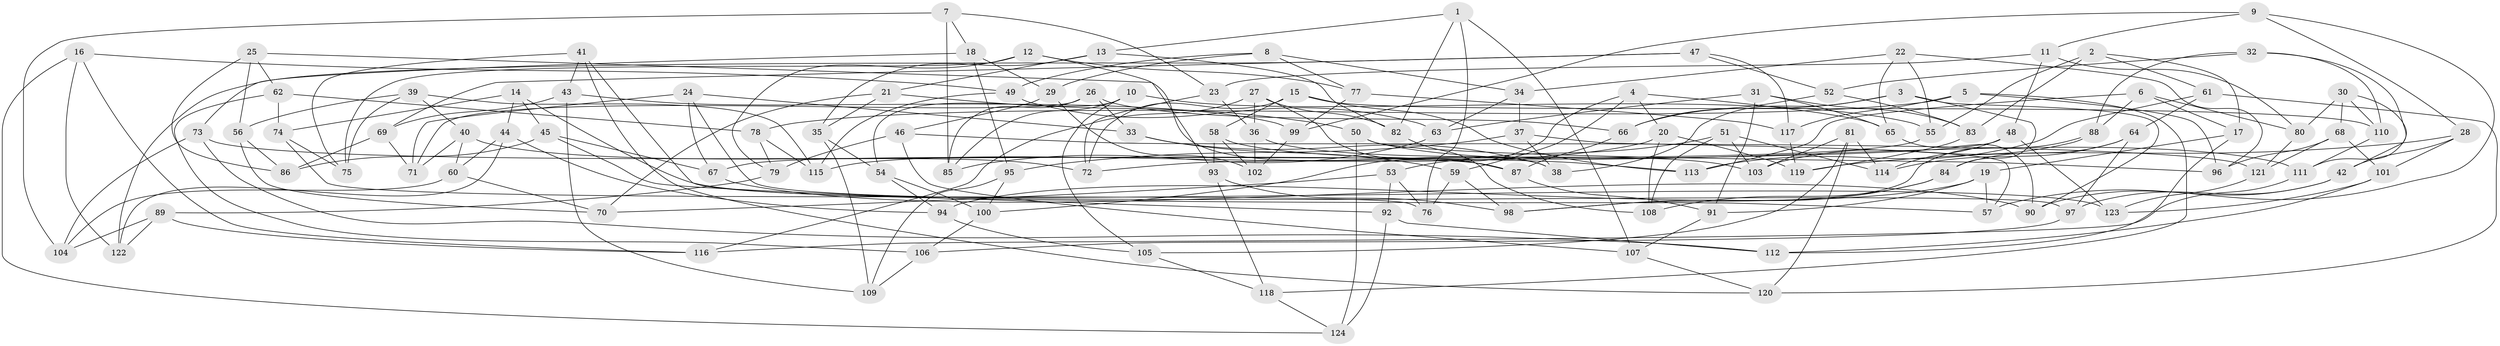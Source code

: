 // Generated by graph-tools (version 1.1) at 2025/11/02/27/25 16:11:43]
// undirected, 124 vertices, 248 edges
graph export_dot {
graph [start="1"]
  node [color=gray90,style=filled];
  1;
  2;
  3;
  4;
  5;
  6;
  7;
  8;
  9;
  10;
  11;
  12;
  13;
  14;
  15;
  16;
  17;
  18;
  19;
  20;
  21;
  22;
  23;
  24;
  25;
  26;
  27;
  28;
  29;
  30;
  31;
  32;
  33;
  34;
  35;
  36;
  37;
  38;
  39;
  40;
  41;
  42;
  43;
  44;
  45;
  46;
  47;
  48;
  49;
  50;
  51;
  52;
  53;
  54;
  55;
  56;
  57;
  58;
  59;
  60;
  61;
  62;
  63;
  64;
  65;
  66;
  67;
  68;
  69;
  70;
  71;
  72;
  73;
  74;
  75;
  76;
  77;
  78;
  79;
  80;
  81;
  82;
  83;
  84;
  85;
  86;
  87;
  88;
  89;
  90;
  91;
  92;
  93;
  94;
  95;
  96;
  97;
  98;
  99;
  100;
  101;
  102;
  103;
  104;
  105;
  106;
  107;
  108;
  109;
  110;
  111;
  112;
  113;
  114;
  115;
  116;
  117;
  118;
  119;
  120;
  121;
  122;
  123;
  124;
  1 -- 76;
  1 -- 82;
  1 -- 13;
  1 -- 107;
  2 -- 55;
  2 -- 61;
  2 -- 83;
  2 -- 17;
  3 -- 90;
  3 -- 38;
  3 -- 84;
  3 -- 66;
  4 -- 100;
  4 -- 59;
  4 -- 20;
  4 -- 65;
  5 -- 78;
  5 -- 117;
  5 -- 118;
  5 -- 96;
  6 -- 113;
  6 -- 17;
  6 -- 80;
  6 -- 88;
  7 -- 85;
  7 -- 104;
  7 -- 23;
  7 -- 18;
  8 -- 49;
  8 -- 77;
  8 -- 34;
  8 -- 29;
  9 -- 57;
  9 -- 11;
  9 -- 28;
  9 -- 99;
  10 -- 54;
  10 -- 105;
  10 -- 55;
  10 -- 85;
  11 -- 80;
  11 -- 23;
  11 -- 48;
  12 -- 93;
  12 -- 79;
  12 -- 75;
  12 -- 77;
  13 -- 82;
  13 -- 21;
  13 -- 35;
  14 -- 74;
  14 -- 45;
  14 -- 123;
  14 -- 44;
  15 -- 110;
  15 -- 113;
  15 -- 72;
  15 -- 58;
  16 -- 49;
  16 -- 122;
  16 -- 124;
  16 -- 116;
  17 -- 112;
  17 -- 19;
  18 -- 73;
  18 -- 29;
  18 -- 95;
  19 -- 94;
  19 -- 57;
  19 -- 91;
  20 -- 108;
  20 -- 115;
  20 -- 119;
  21 -- 70;
  21 -- 35;
  21 -- 50;
  22 -- 65;
  22 -- 96;
  22 -- 55;
  22 -- 34;
  23 -- 36;
  23 -- 72;
  24 -- 97;
  24 -- 71;
  24 -- 67;
  24 -- 33;
  25 -- 86;
  25 -- 56;
  25 -- 62;
  25 -- 38;
  26 -- 85;
  26 -- 33;
  26 -- 66;
  26 -- 71;
  27 -- 36;
  27 -- 87;
  27 -- 116;
  27 -- 82;
  28 -- 119;
  28 -- 101;
  28 -- 42;
  29 -- 102;
  29 -- 46;
  30 -- 110;
  30 -- 68;
  30 -- 42;
  30 -- 80;
  31 -- 83;
  31 -- 91;
  31 -- 63;
  31 -- 65;
  32 -- 110;
  32 -- 52;
  32 -- 88;
  32 -- 111;
  33 -- 38;
  33 -- 59;
  34 -- 63;
  34 -- 37;
  35 -- 54;
  35 -- 109;
  36 -- 103;
  36 -- 102;
  37 -- 57;
  37 -- 38;
  37 -- 95;
  39 -- 75;
  39 -- 115;
  39 -- 56;
  39 -- 40;
  40 -- 72;
  40 -- 60;
  40 -- 71;
  41 -- 75;
  41 -- 120;
  41 -- 43;
  41 -- 57;
  42 -- 97;
  42 -- 90;
  43 -- 109;
  43 -- 69;
  43 -- 99;
  44 -- 94;
  44 -- 122;
  44 -- 60;
  45 -- 86;
  45 -- 92;
  45 -- 67;
  46 -- 121;
  46 -- 107;
  46 -- 79;
  47 -- 122;
  47 -- 52;
  47 -- 69;
  47 -- 117;
  48 -- 114;
  48 -- 72;
  48 -- 123;
  49 -- 63;
  49 -- 115;
  50 -- 111;
  50 -- 96;
  50 -- 124;
  51 -- 103;
  51 -- 53;
  51 -- 108;
  51 -- 114;
  52 -- 83;
  52 -- 66;
  53 -- 70;
  53 -- 92;
  53 -- 76;
  54 -- 94;
  54 -- 100;
  55 -- 67;
  56 -- 86;
  56 -- 70;
  58 -- 93;
  58 -- 102;
  58 -- 113;
  59 -- 76;
  59 -- 98;
  60 -- 70;
  60 -- 104;
  61 -- 64;
  61 -- 120;
  61 -- 113;
  62 -- 106;
  62 -- 74;
  62 -- 78;
  63 -- 85;
  64 -- 114;
  64 -- 97;
  64 -- 84;
  65 -- 90;
  66 -- 87;
  67 -- 90;
  68 -- 96;
  68 -- 101;
  68 -- 121;
  69 -- 71;
  69 -- 86;
  73 -- 104;
  73 -- 112;
  73 -- 87;
  74 -- 76;
  74 -- 75;
  77 -- 99;
  77 -- 117;
  78 -- 79;
  78 -- 115;
  79 -- 89;
  80 -- 121;
  81 -- 105;
  81 -- 114;
  81 -- 120;
  81 -- 103;
  82 -- 108;
  83 -- 119;
  84 -- 108;
  84 -- 98;
  87 -- 91;
  88 -- 103;
  88 -- 98;
  89 -- 116;
  89 -- 122;
  89 -- 104;
  91 -- 107;
  92 -- 112;
  92 -- 124;
  93 -- 118;
  93 -- 98;
  94 -- 105;
  95 -- 109;
  95 -- 100;
  97 -- 106;
  99 -- 102;
  100 -- 106;
  101 -- 112;
  101 -- 123;
  105 -- 118;
  106 -- 109;
  107 -- 120;
  110 -- 111;
  111 -- 116;
  117 -- 119;
  118 -- 124;
  121 -- 123;
}
